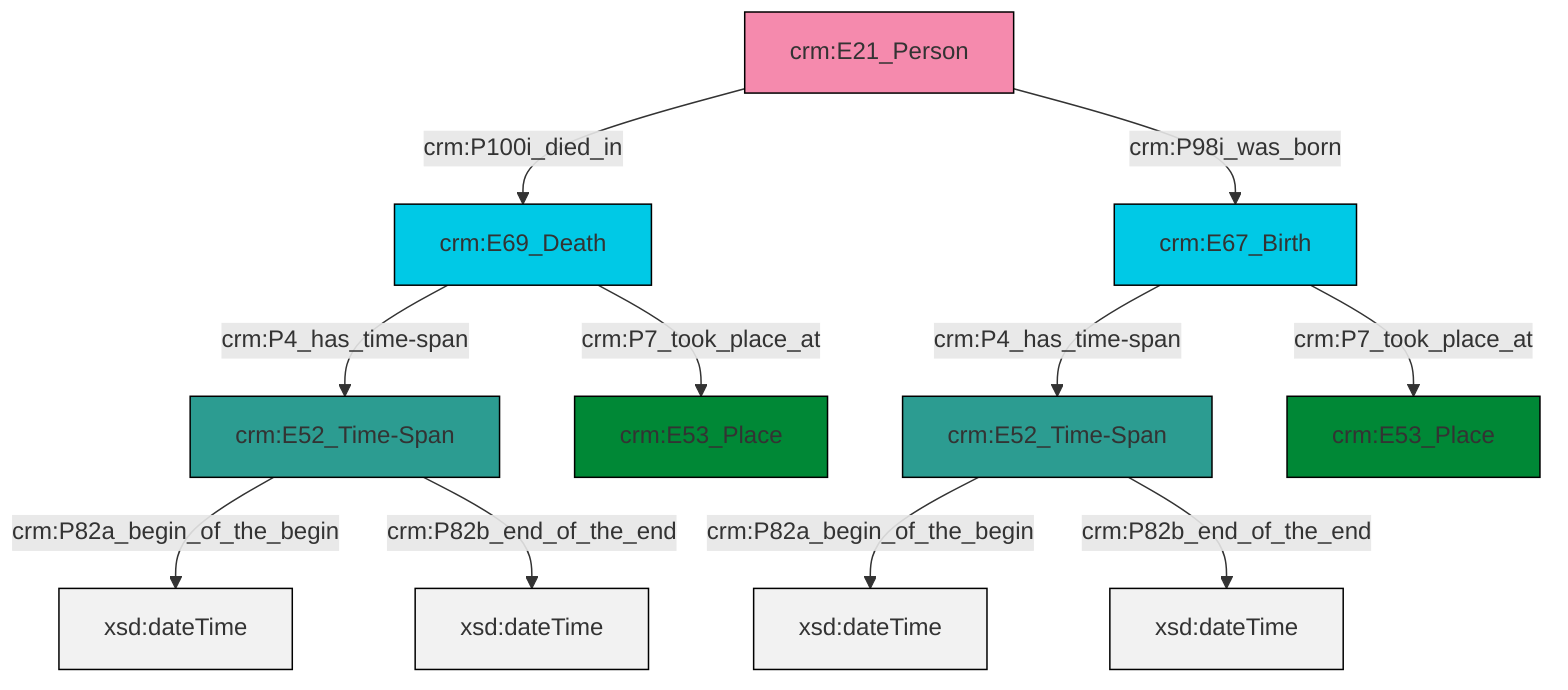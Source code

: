 graph TD
classDef Literal fill:#f2f2f2,stroke:#000000;
classDef CRM_Entity fill:#FFFFFF,stroke:#000000;
classDef Temporal_Entity fill:#00C9E6, stroke:#000000;
classDef Type fill:#E18312, stroke:#000000;
classDef Time-Span fill:#2C9C91, stroke:#000000;
classDef Appellation fill:#FFEB7F, stroke:#000000;
classDef Place fill:#008836, stroke:#000000;
classDef Persistent_Item fill:#B266B2, stroke:#000000;
classDef Conceptual_Object fill:#FFD700, stroke:#000000;
classDef Physical_Thing fill:#D2B48C, stroke:#000000;
classDef Actor fill:#f58aad, stroke:#000000;
classDef PC_Classes fill:#4ce600, stroke:#000000;
classDef Multi fill:#cccccc,stroke:#000000;

0["crm:E67_Birth"]:::Temporal_Entity -->|crm:P4_has_time-span| 1["crm:E52_Time-Span"]:::Time-Span
3["crm:E69_Death"]:::Temporal_Entity -->|crm:P4_has_time-span| 5["crm:E52_Time-Span"]:::Time-Span
1["crm:E52_Time-Span"]:::Time-Span -->|crm:P82a_begin_of_the_begin| 6[xsd:dateTime]:::Literal
1["crm:E52_Time-Span"]:::Time-Span -->|crm:P82b_end_of_the_end| 7[xsd:dateTime]:::Literal
5["crm:E52_Time-Span"]:::Time-Span -->|crm:P82a_begin_of_the_begin| 8[xsd:dateTime]:::Literal
5["crm:E52_Time-Span"]:::Time-Span -->|crm:P82b_end_of_the_end| 9[xsd:dateTime]:::Literal
0["crm:E67_Birth"]:::Temporal_Entity -->|crm:P7_took_place_at| 11["crm:E53_Place"]:::Place
13["crm:E21_Person"]:::Actor -->|crm:P100i_died_in| 3["crm:E69_Death"]:::Temporal_Entity
13["crm:E21_Person"]:::Actor -->|crm:P98i_was_born| 0["crm:E67_Birth"]:::Temporal_Entity
3["crm:E69_Death"]:::Temporal_Entity -->|crm:P7_took_place_at| 14["crm:E53_Place"]:::Place